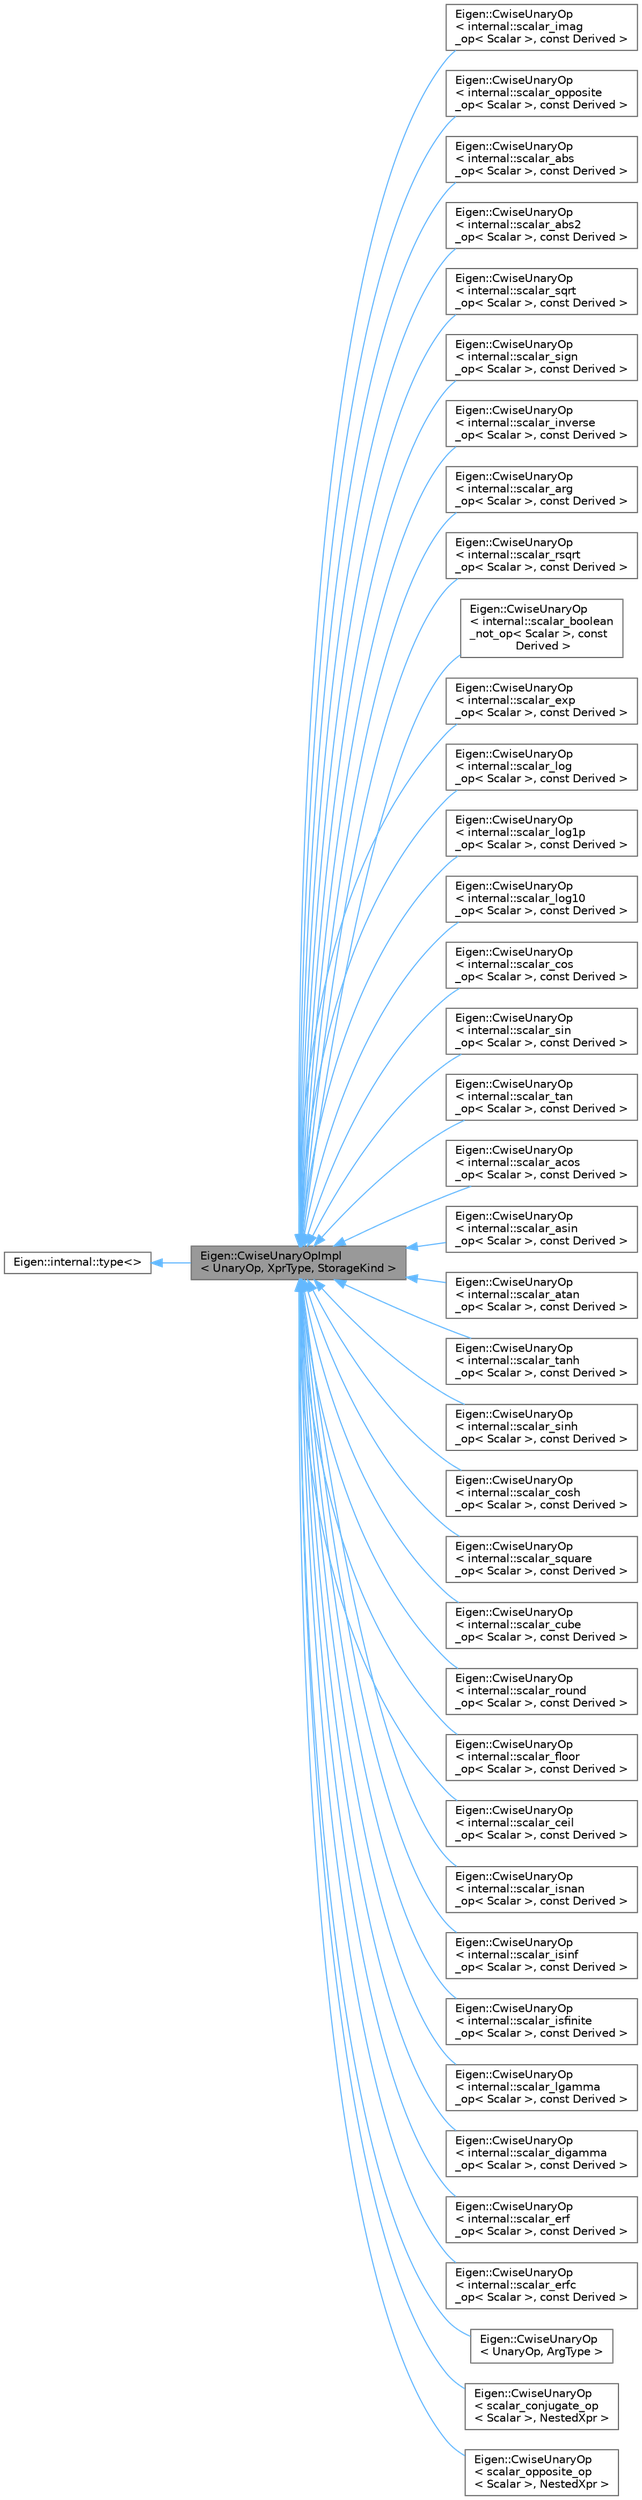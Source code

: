 digraph "Eigen::CwiseUnaryOpImpl&lt; UnaryOp, XprType, StorageKind &gt;"
{
 // LATEX_PDF_SIZE
  bgcolor="transparent";
  edge [fontname=Helvetica,fontsize=10,labelfontname=Helvetica,labelfontsize=10];
  node [fontname=Helvetica,fontsize=10,shape=box,height=0.2,width=0.4];
  rankdir="LR";
  Node1 [id="Node000001",label="Eigen::CwiseUnaryOpImpl\l\< UnaryOp, XprType, StorageKind \>",height=0.2,width=0.4,color="gray40", fillcolor="grey60", style="filled", fontcolor="black",tooltip=" "];
  Node2 -> Node1 [id="edge1_Node000001_Node000002",dir="back",color="steelblue1",style="solid",tooltip=" "];
  Node2 [id="Node000002",label="Eigen::internal::type\<\>",height=0.2,width=0.4,color="gray40", fillcolor="white", style="filled",URL="$struct_eigen_1_1internal_1_1generic__xpr__base.html",tooltip=" "];
  Node1 -> Node3 [id="edge2_Node000001_Node000003",dir="back",color="steelblue1",style="solid",tooltip=" "];
  Node3 [id="Node000003",label="Eigen::CwiseUnaryOp\l\< internal::scalar_imag\l_op\< Scalar \>, const Derived \>",height=0.2,width=0.4,color="gray40", fillcolor="white", style="filled",URL="$class_eigen_1_1_cwise_unary_op.html",tooltip=" "];
  Node1 -> Node4 [id="edge3_Node000001_Node000004",dir="back",color="steelblue1",style="solid",tooltip=" "];
  Node4 [id="Node000004",label="Eigen::CwiseUnaryOp\l\< internal::scalar_opposite\l_op\< Scalar \>, const Derived \>",height=0.2,width=0.4,color="gray40", fillcolor="white", style="filled",URL="$class_eigen_1_1_cwise_unary_op.html",tooltip=" "];
  Node1 -> Node5 [id="edge4_Node000001_Node000005",dir="back",color="steelblue1",style="solid",tooltip=" "];
  Node5 [id="Node000005",label="Eigen::CwiseUnaryOp\l\< internal::scalar_abs\l_op\< Scalar \>, const Derived \>",height=0.2,width=0.4,color="gray40", fillcolor="white", style="filled",URL="$class_eigen_1_1_cwise_unary_op.html",tooltip=" "];
  Node1 -> Node6 [id="edge5_Node000001_Node000006",dir="back",color="steelblue1",style="solid",tooltip=" "];
  Node6 [id="Node000006",label="Eigen::CwiseUnaryOp\l\< internal::scalar_abs2\l_op\< Scalar \>, const Derived \>",height=0.2,width=0.4,color="gray40", fillcolor="white", style="filled",URL="$class_eigen_1_1_cwise_unary_op.html",tooltip=" "];
  Node1 -> Node7 [id="edge6_Node000001_Node000007",dir="back",color="steelblue1",style="solid",tooltip=" "];
  Node7 [id="Node000007",label="Eigen::CwiseUnaryOp\l\< internal::scalar_sqrt\l_op\< Scalar \>, const Derived \>",height=0.2,width=0.4,color="gray40", fillcolor="white", style="filled",URL="$class_eigen_1_1_cwise_unary_op.html",tooltip=" "];
  Node1 -> Node8 [id="edge7_Node000001_Node000008",dir="back",color="steelblue1",style="solid",tooltip=" "];
  Node8 [id="Node000008",label="Eigen::CwiseUnaryOp\l\< internal::scalar_sign\l_op\< Scalar \>, const Derived \>",height=0.2,width=0.4,color="gray40", fillcolor="white", style="filled",URL="$class_eigen_1_1_cwise_unary_op.html",tooltip=" "];
  Node1 -> Node9 [id="edge8_Node000001_Node000009",dir="back",color="steelblue1",style="solid",tooltip=" "];
  Node9 [id="Node000009",label="Eigen::CwiseUnaryOp\l\< internal::scalar_inverse\l_op\< Scalar \>, const Derived \>",height=0.2,width=0.4,color="gray40", fillcolor="white", style="filled",URL="$class_eigen_1_1_cwise_unary_op.html",tooltip=" "];
  Node1 -> Node10 [id="edge9_Node000001_Node000010",dir="back",color="steelblue1",style="solid",tooltip=" "];
  Node10 [id="Node000010",label="Eigen::CwiseUnaryOp\l\< internal::scalar_arg\l_op\< Scalar \>, const Derived \>",height=0.2,width=0.4,color="gray40", fillcolor="white", style="filled",URL="$class_eigen_1_1_cwise_unary_op.html",tooltip=" "];
  Node1 -> Node11 [id="edge10_Node000001_Node000011",dir="back",color="steelblue1",style="solid",tooltip=" "];
  Node11 [id="Node000011",label="Eigen::CwiseUnaryOp\l\< internal::scalar_rsqrt\l_op\< Scalar \>, const Derived \>",height=0.2,width=0.4,color="gray40", fillcolor="white", style="filled",URL="$class_eigen_1_1_cwise_unary_op.html",tooltip=" "];
  Node1 -> Node12 [id="edge11_Node000001_Node000012",dir="back",color="steelblue1",style="solid",tooltip=" "];
  Node12 [id="Node000012",label="Eigen::CwiseUnaryOp\l\< internal::scalar_boolean\l_not_op\< Scalar \>, const\l Derived \>",height=0.2,width=0.4,color="gray40", fillcolor="white", style="filled",URL="$class_eigen_1_1_cwise_unary_op.html",tooltip=" "];
  Node1 -> Node13 [id="edge12_Node000001_Node000013",dir="back",color="steelblue1",style="solid",tooltip=" "];
  Node13 [id="Node000013",label="Eigen::CwiseUnaryOp\l\< internal::scalar_exp\l_op\< Scalar \>, const Derived \>",height=0.2,width=0.4,color="gray40", fillcolor="white", style="filled",URL="$class_eigen_1_1_cwise_unary_op.html",tooltip=" "];
  Node1 -> Node14 [id="edge13_Node000001_Node000014",dir="back",color="steelblue1",style="solid",tooltip=" "];
  Node14 [id="Node000014",label="Eigen::CwiseUnaryOp\l\< internal::scalar_log\l_op\< Scalar \>, const Derived \>",height=0.2,width=0.4,color="gray40", fillcolor="white", style="filled",URL="$class_eigen_1_1_cwise_unary_op.html",tooltip=" "];
  Node1 -> Node15 [id="edge14_Node000001_Node000015",dir="back",color="steelblue1",style="solid",tooltip=" "];
  Node15 [id="Node000015",label="Eigen::CwiseUnaryOp\l\< internal::scalar_log1p\l_op\< Scalar \>, const Derived \>",height=0.2,width=0.4,color="gray40", fillcolor="white", style="filled",URL="$class_eigen_1_1_cwise_unary_op.html",tooltip=" "];
  Node1 -> Node16 [id="edge15_Node000001_Node000016",dir="back",color="steelblue1",style="solid",tooltip=" "];
  Node16 [id="Node000016",label="Eigen::CwiseUnaryOp\l\< internal::scalar_log10\l_op\< Scalar \>, const Derived \>",height=0.2,width=0.4,color="gray40", fillcolor="white", style="filled",URL="$class_eigen_1_1_cwise_unary_op.html",tooltip=" "];
  Node1 -> Node17 [id="edge16_Node000001_Node000017",dir="back",color="steelblue1",style="solid",tooltip=" "];
  Node17 [id="Node000017",label="Eigen::CwiseUnaryOp\l\< internal::scalar_cos\l_op\< Scalar \>, const Derived \>",height=0.2,width=0.4,color="gray40", fillcolor="white", style="filled",URL="$class_eigen_1_1_cwise_unary_op.html",tooltip=" "];
  Node1 -> Node18 [id="edge17_Node000001_Node000018",dir="back",color="steelblue1",style="solid",tooltip=" "];
  Node18 [id="Node000018",label="Eigen::CwiseUnaryOp\l\< internal::scalar_sin\l_op\< Scalar \>, const Derived \>",height=0.2,width=0.4,color="gray40", fillcolor="white", style="filled",URL="$class_eigen_1_1_cwise_unary_op.html",tooltip=" "];
  Node1 -> Node19 [id="edge18_Node000001_Node000019",dir="back",color="steelblue1",style="solid",tooltip=" "];
  Node19 [id="Node000019",label="Eigen::CwiseUnaryOp\l\< internal::scalar_tan\l_op\< Scalar \>, const Derived \>",height=0.2,width=0.4,color="gray40", fillcolor="white", style="filled",URL="$class_eigen_1_1_cwise_unary_op.html",tooltip=" "];
  Node1 -> Node20 [id="edge19_Node000001_Node000020",dir="back",color="steelblue1",style="solid",tooltip=" "];
  Node20 [id="Node000020",label="Eigen::CwiseUnaryOp\l\< internal::scalar_acos\l_op\< Scalar \>, const Derived \>",height=0.2,width=0.4,color="gray40", fillcolor="white", style="filled",URL="$class_eigen_1_1_cwise_unary_op.html",tooltip=" "];
  Node1 -> Node21 [id="edge20_Node000001_Node000021",dir="back",color="steelblue1",style="solid",tooltip=" "];
  Node21 [id="Node000021",label="Eigen::CwiseUnaryOp\l\< internal::scalar_asin\l_op\< Scalar \>, const Derived \>",height=0.2,width=0.4,color="gray40", fillcolor="white", style="filled",URL="$class_eigen_1_1_cwise_unary_op.html",tooltip=" "];
  Node1 -> Node22 [id="edge21_Node000001_Node000022",dir="back",color="steelblue1",style="solid",tooltip=" "];
  Node22 [id="Node000022",label="Eigen::CwiseUnaryOp\l\< internal::scalar_atan\l_op\< Scalar \>, const Derived \>",height=0.2,width=0.4,color="gray40", fillcolor="white", style="filled",URL="$class_eigen_1_1_cwise_unary_op.html",tooltip=" "];
  Node1 -> Node23 [id="edge22_Node000001_Node000023",dir="back",color="steelblue1",style="solid",tooltip=" "];
  Node23 [id="Node000023",label="Eigen::CwiseUnaryOp\l\< internal::scalar_tanh\l_op\< Scalar \>, const Derived \>",height=0.2,width=0.4,color="gray40", fillcolor="white", style="filled",URL="$class_eigen_1_1_cwise_unary_op.html",tooltip=" "];
  Node1 -> Node24 [id="edge23_Node000001_Node000024",dir="back",color="steelblue1",style="solid",tooltip=" "];
  Node24 [id="Node000024",label="Eigen::CwiseUnaryOp\l\< internal::scalar_sinh\l_op\< Scalar \>, const Derived \>",height=0.2,width=0.4,color="gray40", fillcolor="white", style="filled",URL="$class_eigen_1_1_cwise_unary_op.html",tooltip=" "];
  Node1 -> Node25 [id="edge24_Node000001_Node000025",dir="back",color="steelblue1",style="solid",tooltip=" "];
  Node25 [id="Node000025",label="Eigen::CwiseUnaryOp\l\< internal::scalar_cosh\l_op\< Scalar \>, const Derived \>",height=0.2,width=0.4,color="gray40", fillcolor="white", style="filled",URL="$class_eigen_1_1_cwise_unary_op.html",tooltip=" "];
  Node1 -> Node26 [id="edge25_Node000001_Node000026",dir="back",color="steelblue1",style="solid",tooltip=" "];
  Node26 [id="Node000026",label="Eigen::CwiseUnaryOp\l\< internal::scalar_square\l_op\< Scalar \>, const Derived \>",height=0.2,width=0.4,color="gray40", fillcolor="white", style="filled",URL="$class_eigen_1_1_cwise_unary_op.html",tooltip=" "];
  Node1 -> Node27 [id="edge26_Node000001_Node000027",dir="back",color="steelblue1",style="solid",tooltip=" "];
  Node27 [id="Node000027",label="Eigen::CwiseUnaryOp\l\< internal::scalar_cube\l_op\< Scalar \>, const Derived \>",height=0.2,width=0.4,color="gray40", fillcolor="white", style="filled",URL="$class_eigen_1_1_cwise_unary_op.html",tooltip=" "];
  Node1 -> Node28 [id="edge27_Node000001_Node000028",dir="back",color="steelblue1",style="solid",tooltip=" "];
  Node28 [id="Node000028",label="Eigen::CwiseUnaryOp\l\< internal::scalar_round\l_op\< Scalar \>, const Derived \>",height=0.2,width=0.4,color="gray40", fillcolor="white", style="filled",URL="$class_eigen_1_1_cwise_unary_op.html",tooltip=" "];
  Node1 -> Node29 [id="edge28_Node000001_Node000029",dir="back",color="steelblue1",style="solid",tooltip=" "];
  Node29 [id="Node000029",label="Eigen::CwiseUnaryOp\l\< internal::scalar_floor\l_op\< Scalar \>, const Derived \>",height=0.2,width=0.4,color="gray40", fillcolor="white", style="filled",URL="$class_eigen_1_1_cwise_unary_op.html",tooltip=" "];
  Node1 -> Node30 [id="edge29_Node000001_Node000030",dir="back",color="steelblue1",style="solid",tooltip=" "];
  Node30 [id="Node000030",label="Eigen::CwiseUnaryOp\l\< internal::scalar_ceil\l_op\< Scalar \>, const Derived \>",height=0.2,width=0.4,color="gray40", fillcolor="white", style="filled",URL="$class_eigen_1_1_cwise_unary_op.html",tooltip=" "];
  Node1 -> Node31 [id="edge30_Node000001_Node000031",dir="back",color="steelblue1",style="solid",tooltip=" "];
  Node31 [id="Node000031",label="Eigen::CwiseUnaryOp\l\< internal::scalar_isnan\l_op\< Scalar \>, const Derived \>",height=0.2,width=0.4,color="gray40", fillcolor="white", style="filled",URL="$class_eigen_1_1_cwise_unary_op.html",tooltip=" "];
  Node1 -> Node32 [id="edge31_Node000001_Node000032",dir="back",color="steelblue1",style="solid",tooltip=" "];
  Node32 [id="Node000032",label="Eigen::CwiseUnaryOp\l\< internal::scalar_isinf\l_op\< Scalar \>, const Derived \>",height=0.2,width=0.4,color="gray40", fillcolor="white", style="filled",URL="$class_eigen_1_1_cwise_unary_op.html",tooltip=" "];
  Node1 -> Node33 [id="edge32_Node000001_Node000033",dir="back",color="steelblue1",style="solid",tooltip=" "];
  Node33 [id="Node000033",label="Eigen::CwiseUnaryOp\l\< internal::scalar_isfinite\l_op\< Scalar \>, const Derived \>",height=0.2,width=0.4,color="gray40", fillcolor="white", style="filled",URL="$class_eigen_1_1_cwise_unary_op.html",tooltip=" "];
  Node1 -> Node34 [id="edge33_Node000001_Node000034",dir="back",color="steelblue1",style="solid",tooltip=" "];
  Node34 [id="Node000034",label="Eigen::CwiseUnaryOp\l\< internal::scalar_lgamma\l_op\< Scalar \>, const Derived \>",height=0.2,width=0.4,color="gray40", fillcolor="white", style="filled",URL="$class_eigen_1_1_cwise_unary_op.html",tooltip=" "];
  Node1 -> Node35 [id="edge34_Node000001_Node000035",dir="back",color="steelblue1",style="solid",tooltip=" "];
  Node35 [id="Node000035",label="Eigen::CwiseUnaryOp\l\< internal::scalar_digamma\l_op\< Scalar \>, const Derived \>",height=0.2,width=0.4,color="gray40", fillcolor="white", style="filled",URL="$class_eigen_1_1_cwise_unary_op.html",tooltip=" "];
  Node1 -> Node36 [id="edge35_Node000001_Node000036",dir="back",color="steelblue1",style="solid",tooltip=" "];
  Node36 [id="Node000036",label="Eigen::CwiseUnaryOp\l\< internal::scalar_erf\l_op\< Scalar \>, const Derived \>",height=0.2,width=0.4,color="gray40", fillcolor="white", style="filled",URL="$class_eigen_1_1_cwise_unary_op.html",tooltip=" "];
  Node1 -> Node37 [id="edge36_Node000001_Node000037",dir="back",color="steelblue1",style="solid",tooltip=" "];
  Node37 [id="Node000037",label="Eigen::CwiseUnaryOp\l\< internal::scalar_erfc\l_op\< Scalar \>, const Derived \>",height=0.2,width=0.4,color="gray40", fillcolor="white", style="filled",URL="$class_eigen_1_1_cwise_unary_op.html",tooltip=" "];
  Node1 -> Node38 [id="edge37_Node000001_Node000038",dir="back",color="steelblue1",style="solid",tooltip=" "];
  Node38 [id="Node000038",label="Eigen::CwiseUnaryOp\l\< UnaryOp, ArgType \>",height=0.2,width=0.4,color="gray40", fillcolor="white", style="filled",URL="$class_eigen_1_1_cwise_unary_op.html",tooltip=" "];
  Node1 -> Node39 [id="edge38_Node000001_Node000039",dir="back",color="steelblue1",style="solid",tooltip=" "];
  Node39 [id="Node000039",label="Eigen::CwiseUnaryOp\l\< scalar_conjugate_op\l\< Scalar \>, NestedXpr \>",height=0.2,width=0.4,color="gray40", fillcolor="white", style="filled",URL="$class_eigen_1_1_cwise_unary_op.html",tooltip=" "];
  Node1 -> Node40 [id="edge39_Node000001_Node000040",dir="back",color="steelblue1",style="solid",tooltip=" "];
  Node40 [id="Node000040",label="Eigen::CwiseUnaryOp\l\< scalar_opposite_op\l\< Scalar \>, NestedXpr \>",height=0.2,width=0.4,color="gray40", fillcolor="white", style="filled",URL="$class_eigen_1_1_cwise_unary_op.html",tooltip=" "];
}
